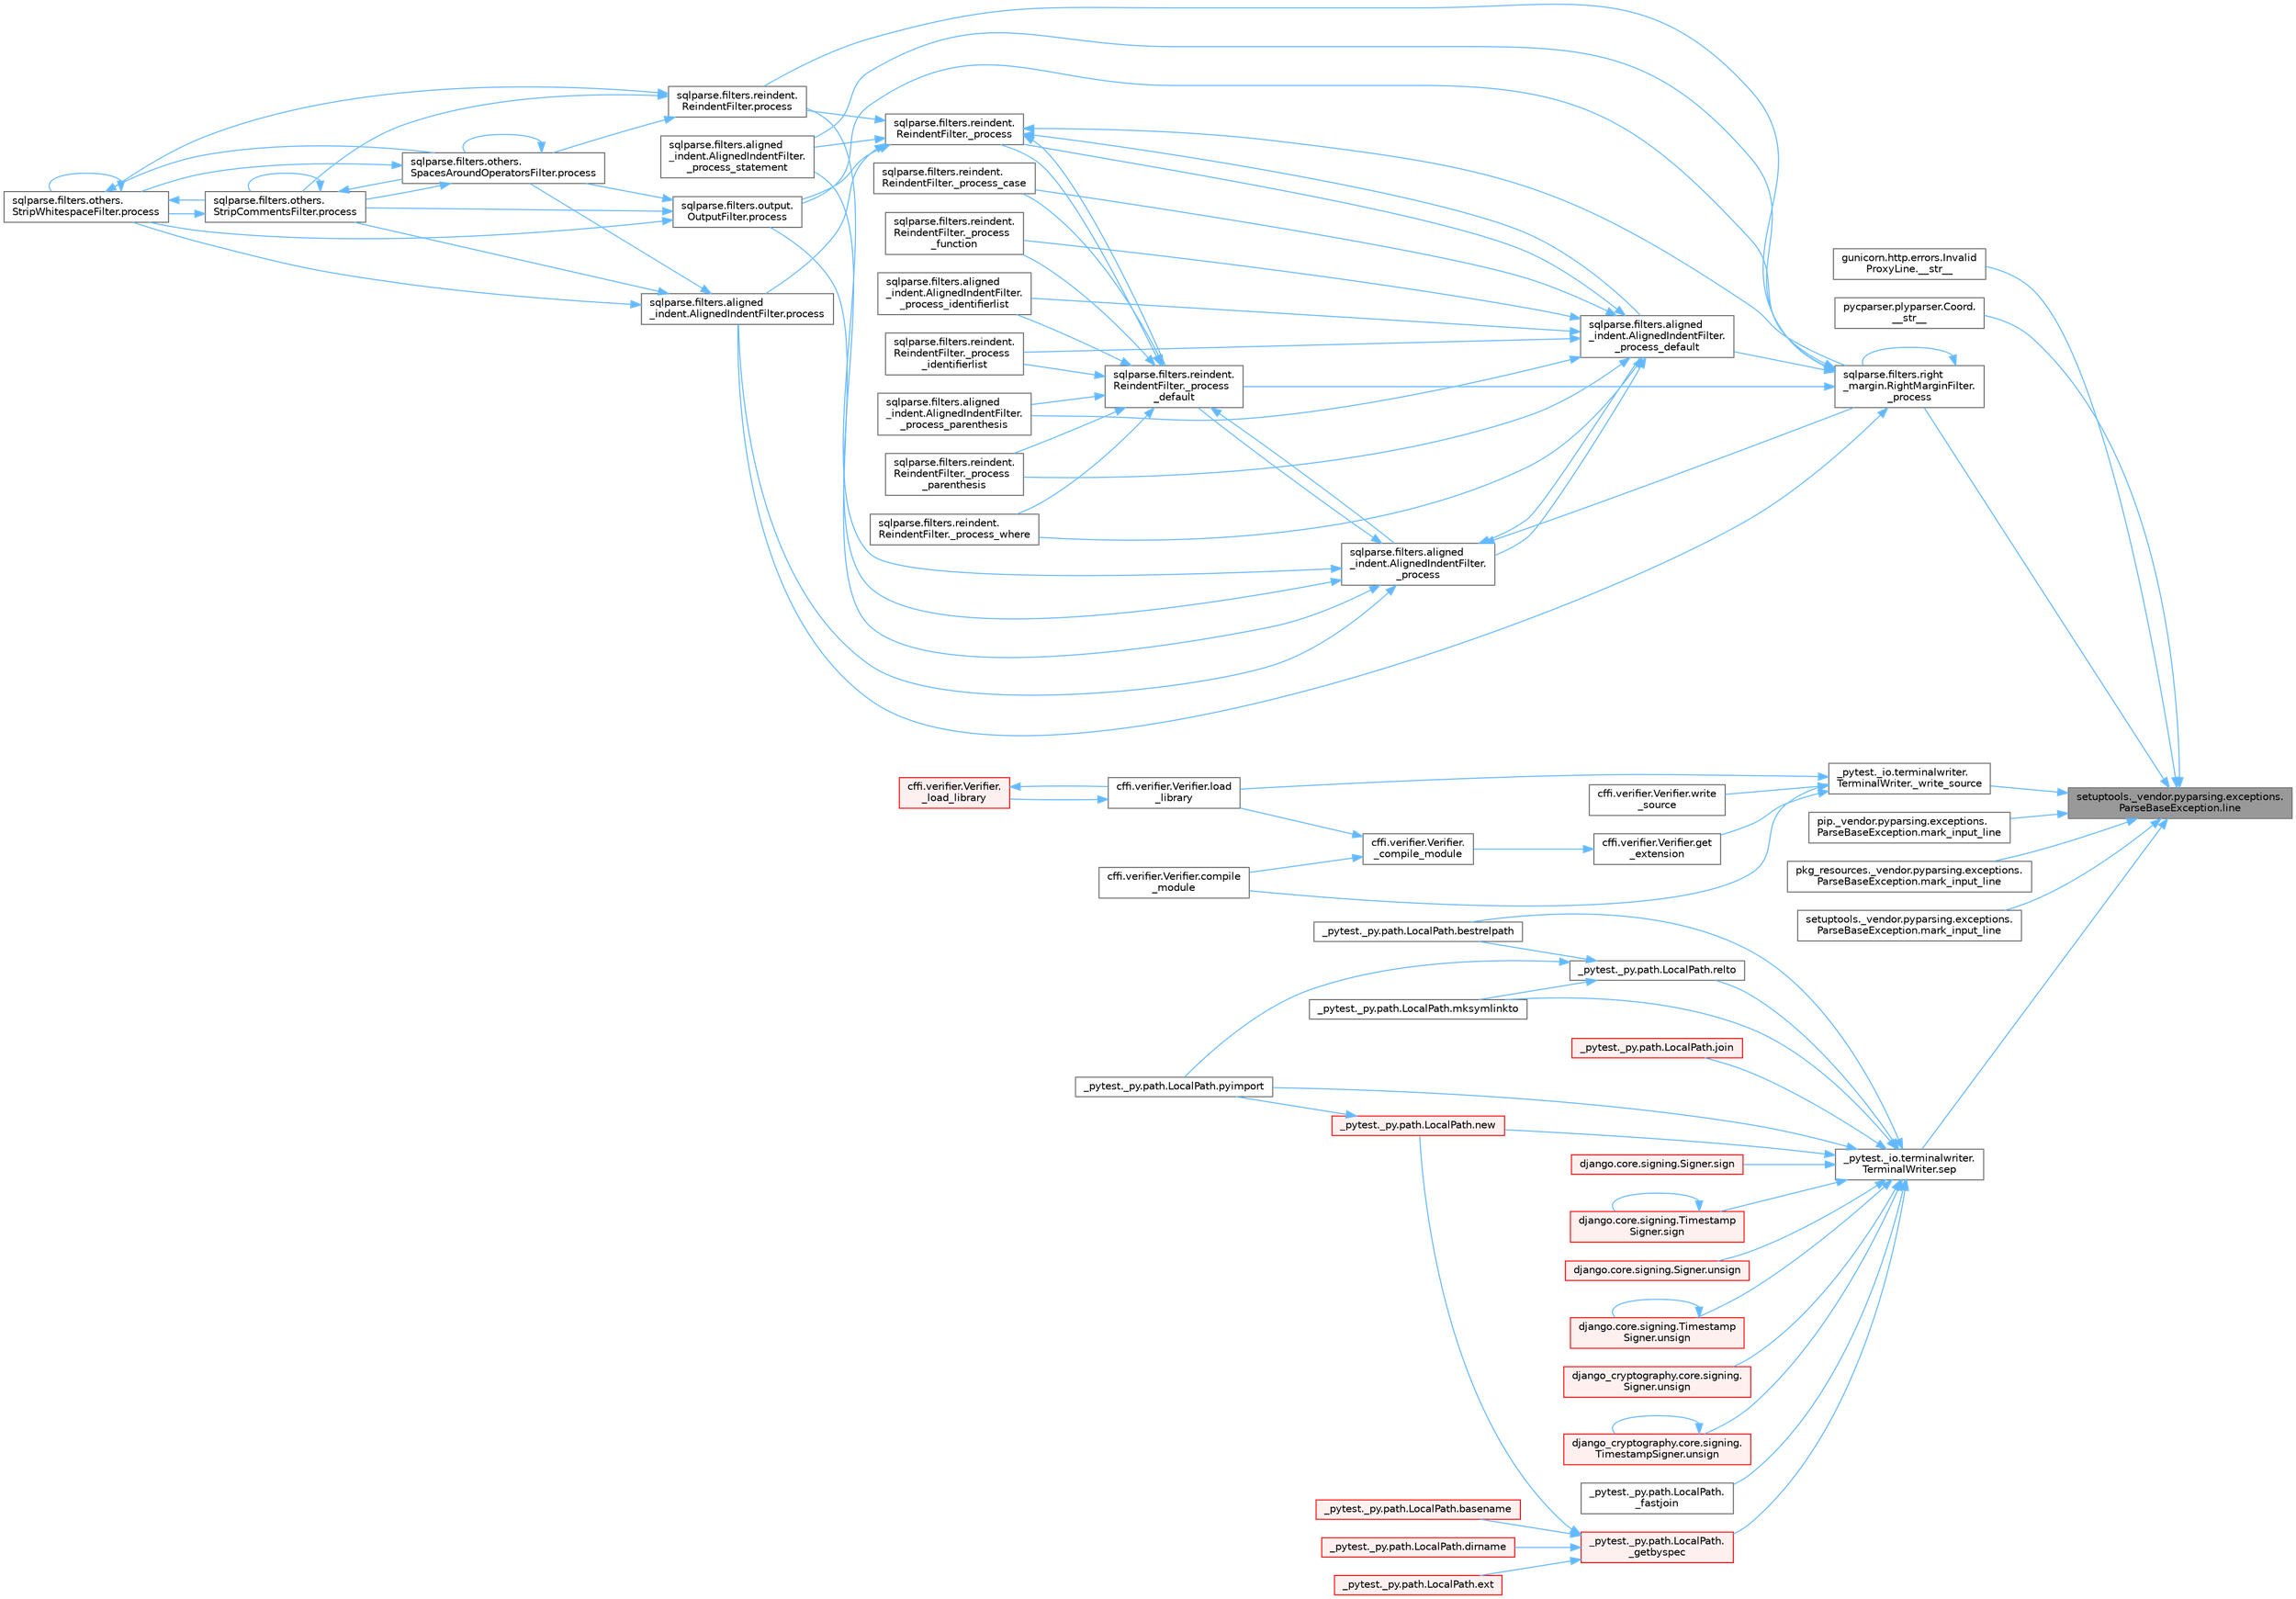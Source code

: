 digraph "setuptools._vendor.pyparsing.exceptions.ParseBaseException.line"
{
 // LATEX_PDF_SIZE
  bgcolor="transparent";
  edge [fontname=Helvetica,fontsize=10,labelfontname=Helvetica,labelfontsize=10];
  node [fontname=Helvetica,fontsize=10,shape=box,height=0.2,width=0.4];
  rankdir="RL";
  Node1 [id="Node000001",label="setuptools._vendor.pyparsing.exceptions.\lParseBaseException.line",height=0.2,width=0.4,color="gray40", fillcolor="grey60", style="filled", fontcolor="black",tooltip=" "];
  Node1 -> Node2 [id="edge1_Node000001_Node000002",dir="back",color="steelblue1",style="solid",tooltip=" "];
  Node2 [id="Node000002",label="gunicorn.http.errors.Invalid\lProxyLine.__str__",height=0.2,width=0.4,color="grey40", fillcolor="white", style="filled",URL="$classgunicorn_1_1http_1_1errors_1_1_invalid_proxy_line.html#ace89b062827152aaf90a806af758a928",tooltip=" "];
  Node1 -> Node3 [id="edge2_Node000001_Node000003",dir="back",color="steelblue1",style="solid",tooltip=" "];
  Node3 [id="Node000003",label="pycparser.plyparser.Coord.\l__str__",height=0.2,width=0.4,color="grey40", fillcolor="white", style="filled",URL="$classpycparser_1_1plyparser_1_1_coord.html#aa2f5c3b1f8c0a2eb844182daa8f71512",tooltip=" "];
  Node1 -> Node4 [id="edge3_Node000001_Node000004",dir="back",color="steelblue1",style="solid",tooltip=" "];
  Node4 [id="Node000004",label="sqlparse.filters.right\l_margin.RightMarginFilter.\l_process",height=0.2,width=0.4,color="grey40", fillcolor="white", style="filled",URL="$classsqlparse_1_1filters_1_1right__margin_1_1_right_margin_filter.html#a62b0707d94aff59b0fc1428eca96f6a9",tooltip=" "];
  Node4 -> Node4 [id="edge4_Node000004_Node000004",dir="back",color="steelblue1",style="solid",tooltip=" "];
  Node4 -> Node5 [id="edge5_Node000004_Node000005",dir="back",color="steelblue1",style="solid",tooltip=" "];
  Node5 [id="Node000005",label="sqlparse.filters.aligned\l_indent.AlignedIndentFilter.\l_process_default",height=0.2,width=0.4,color="grey40", fillcolor="white", style="filled",URL="$classsqlparse_1_1filters_1_1aligned__indent_1_1_aligned_indent_filter.html#a3ea4e4dfdbefcbe959c08542b0d53201",tooltip=" "];
  Node5 -> Node6 [id="edge6_Node000005_Node000006",dir="back",color="steelblue1",style="solid",tooltip=" "];
  Node6 [id="Node000006",label="sqlparse.filters.aligned\l_indent.AlignedIndentFilter.\l_process",height=0.2,width=0.4,color="grey40", fillcolor="white", style="filled",URL="$classsqlparse_1_1filters_1_1aligned__indent_1_1_aligned_indent_filter.html#ad998883fe7e7b68c6f4a789c37311b87",tooltip=" "];
  Node6 -> Node4 [id="edge7_Node000006_Node000004",dir="back",color="steelblue1",style="solid",tooltip=" "];
  Node6 -> Node5 [id="edge8_Node000006_Node000005",dir="back",color="steelblue1",style="solid",tooltip=" "];
  Node6 -> Node7 [id="edge9_Node000006_Node000007",dir="back",color="steelblue1",style="solid",tooltip=" "];
  Node7 [id="Node000007",label="sqlparse.filters.reindent.\lReindentFilter._process\l_default",height=0.2,width=0.4,color="grey40", fillcolor="white", style="filled",URL="$classsqlparse_1_1filters_1_1reindent_1_1_reindent_filter.html#a1c1a3a8db38895a336e3e44c9ce4dc14",tooltip=" "];
  Node7 -> Node6 [id="edge10_Node000007_Node000006",dir="back",color="steelblue1",style="solid",tooltip=" "];
  Node7 -> Node8 [id="edge11_Node000007_Node000008",dir="back",color="steelblue1",style="solid",tooltip=" "];
  Node8 [id="Node000008",label="sqlparse.filters.reindent.\lReindentFilter._process",height=0.2,width=0.4,color="grey40", fillcolor="white", style="filled",URL="$classsqlparse_1_1filters_1_1reindent_1_1_reindent_filter.html#aa8d7cd3a887a74b15b60245754c2f0ad",tooltip=" "];
  Node8 -> Node4 [id="edge12_Node000008_Node000004",dir="back",color="steelblue1",style="solid",tooltip=" "];
  Node8 -> Node5 [id="edge13_Node000008_Node000005",dir="back",color="steelblue1",style="solid",tooltip=" "];
  Node8 -> Node7 [id="edge14_Node000008_Node000007",dir="back",color="steelblue1",style="solid",tooltip=" "];
  Node8 -> Node9 [id="edge15_Node000008_Node000009",dir="back",color="steelblue1",style="solid",tooltip=" "];
  Node9 [id="Node000009",label="sqlparse.filters.aligned\l_indent.AlignedIndentFilter.\l_process_statement",height=0.2,width=0.4,color="grey40", fillcolor="white", style="filled",URL="$classsqlparse_1_1filters_1_1aligned__indent_1_1_aligned_indent_filter.html#a0dc0e7f7d4e057c4840e8b0830e2e31e",tooltip=" "];
  Node8 -> Node10 [id="edge16_Node000008_Node000010",dir="back",color="steelblue1",style="solid",tooltip=" "];
  Node10 [id="Node000010",label="sqlparse.filters.aligned\l_indent.AlignedIndentFilter.process",height=0.2,width=0.4,color="grey40", fillcolor="white", style="filled",URL="$classsqlparse_1_1filters_1_1aligned__indent_1_1_aligned_indent_filter.html#a932c29e956eedefc82ac8c90ac4a46e0",tooltip=" "];
  Node10 -> Node11 [id="edge17_Node000010_Node000011",dir="back",color="steelblue1",style="solid",tooltip=" "];
  Node11 [id="Node000011",label="sqlparse.filters.others.\lSpacesAroundOperatorsFilter.process",height=0.2,width=0.4,color="grey40", fillcolor="white", style="filled",URL="$classsqlparse_1_1filters_1_1others_1_1_spaces_around_operators_filter.html#a1a4308bab3c941f190c9aa6fa6d99492",tooltip=" "];
  Node11 -> Node11 [id="edge18_Node000011_Node000011",dir="back",color="steelblue1",style="solid",tooltip=" "];
  Node11 -> Node12 [id="edge19_Node000011_Node000012",dir="back",color="steelblue1",style="solid",tooltip=" "];
  Node12 [id="Node000012",label="sqlparse.filters.others.\lStripCommentsFilter.process",height=0.2,width=0.4,color="grey40", fillcolor="white", style="filled",URL="$classsqlparse_1_1filters_1_1others_1_1_strip_comments_filter.html#a7aeeca5b82a1b2768af6be530fbbd448",tooltip=" "];
  Node12 -> Node11 [id="edge20_Node000012_Node000011",dir="back",color="steelblue1",style="solid",tooltip=" "];
  Node12 -> Node12 [id="edge21_Node000012_Node000012",dir="back",color="steelblue1",style="solid",tooltip=" "];
  Node12 -> Node13 [id="edge22_Node000012_Node000013",dir="back",color="steelblue1",style="solid",tooltip=" "];
  Node13 [id="Node000013",label="sqlparse.filters.others.\lStripWhitespaceFilter.process",height=0.2,width=0.4,color="grey40", fillcolor="white", style="filled",URL="$classsqlparse_1_1filters_1_1others_1_1_strip_whitespace_filter.html#a6a736c7dd56d1257bede1672a9e3302b",tooltip=" "];
  Node13 -> Node11 [id="edge23_Node000013_Node000011",dir="back",color="steelblue1",style="solid",tooltip=" "];
  Node13 -> Node12 [id="edge24_Node000013_Node000012",dir="back",color="steelblue1",style="solid",tooltip=" "];
  Node13 -> Node13 [id="edge25_Node000013_Node000013",dir="back",color="steelblue1",style="solid",tooltip=" "];
  Node11 -> Node13 [id="edge26_Node000011_Node000013",dir="back",color="steelblue1",style="solid",tooltip=" "];
  Node10 -> Node12 [id="edge27_Node000010_Node000012",dir="back",color="steelblue1",style="solid",tooltip=" "];
  Node10 -> Node13 [id="edge28_Node000010_Node000013",dir="back",color="steelblue1",style="solid",tooltip=" "];
  Node8 -> Node14 [id="edge29_Node000008_Node000014",dir="back",color="steelblue1",style="solid",tooltip=" "];
  Node14 [id="Node000014",label="sqlparse.filters.output.\lOutputFilter.process",height=0.2,width=0.4,color="grey40", fillcolor="white", style="filled",URL="$classsqlparse_1_1filters_1_1output_1_1_output_filter.html#a3a3811380b4736898bf22188c02ac442",tooltip=" "];
  Node14 -> Node11 [id="edge30_Node000014_Node000011",dir="back",color="steelblue1",style="solid",tooltip=" "];
  Node14 -> Node12 [id="edge31_Node000014_Node000012",dir="back",color="steelblue1",style="solid",tooltip=" "];
  Node14 -> Node13 [id="edge32_Node000014_Node000013",dir="back",color="steelblue1",style="solid",tooltip=" "];
  Node8 -> Node15 [id="edge33_Node000008_Node000015",dir="back",color="steelblue1",style="solid",tooltip=" "];
  Node15 [id="Node000015",label="sqlparse.filters.reindent.\lReindentFilter.process",height=0.2,width=0.4,color="grey40", fillcolor="white", style="filled",URL="$classsqlparse_1_1filters_1_1reindent_1_1_reindent_filter.html#aee98c0fb7d6a3052e6c3c837f706830e",tooltip=" "];
  Node15 -> Node11 [id="edge34_Node000015_Node000011",dir="back",color="steelblue1",style="solid",tooltip=" "];
  Node15 -> Node12 [id="edge35_Node000015_Node000012",dir="back",color="steelblue1",style="solid",tooltip=" "];
  Node15 -> Node13 [id="edge36_Node000015_Node000013",dir="back",color="steelblue1",style="solid",tooltip=" "];
  Node7 -> Node16 [id="edge37_Node000007_Node000016",dir="back",color="steelblue1",style="solid",tooltip=" "];
  Node16 [id="Node000016",label="sqlparse.filters.reindent.\lReindentFilter._process_case",height=0.2,width=0.4,color="grey40", fillcolor="white", style="filled",URL="$classsqlparse_1_1filters_1_1reindent_1_1_reindent_filter.html#aa388d01e64872b26a75ecd643e04756d",tooltip=" "];
  Node7 -> Node17 [id="edge38_Node000007_Node000017",dir="back",color="steelblue1",style="solid",tooltip=" "];
  Node17 [id="Node000017",label="sqlparse.filters.reindent.\lReindentFilter._process\l_function",height=0.2,width=0.4,color="grey40", fillcolor="white", style="filled",URL="$classsqlparse_1_1filters_1_1reindent_1_1_reindent_filter.html#a4743aabf7578671b08c44758a79221a1",tooltip=" "];
  Node7 -> Node18 [id="edge39_Node000007_Node000018",dir="back",color="steelblue1",style="solid",tooltip=" "];
  Node18 [id="Node000018",label="sqlparse.filters.aligned\l_indent.AlignedIndentFilter.\l_process_identifierlist",height=0.2,width=0.4,color="grey40", fillcolor="white", style="filled",URL="$classsqlparse_1_1filters_1_1aligned__indent_1_1_aligned_indent_filter.html#abcb7771d6ec4e8b27547d32b6ed5a464",tooltip=" "];
  Node7 -> Node19 [id="edge40_Node000007_Node000019",dir="back",color="steelblue1",style="solid",tooltip=" "];
  Node19 [id="Node000019",label="sqlparse.filters.reindent.\lReindentFilter._process\l_identifierlist",height=0.2,width=0.4,color="grey40", fillcolor="white", style="filled",URL="$classsqlparse_1_1filters_1_1reindent_1_1_reindent_filter.html#a78569a89684b032ab25014f95ec08ca6",tooltip=" "];
  Node7 -> Node20 [id="edge41_Node000007_Node000020",dir="back",color="steelblue1",style="solid",tooltip=" "];
  Node20 [id="Node000020",label="sqlparse.filters.aligned\l_indent.AlignedIndentFilter.\l_process_parenthesis",height=0.2,width=0.4,color="grey40", fillcolor="white", style="filled",URL="$classsqlparse_1_1filters_1_1aligned__indent_1_1_aligned_indent_filter.html#a6434c8b95516841ceaa94618c9633ba8",tooltip=" "];
  Node7 -> Node21 [id="edge42_Node000007_Node000021",dir="back",color="steelblue1",style="solid",tooltip=" "];
  Node21 [id="Node000021",label="sqlparse.filters.reindent.\lReindentFilter._process\l_parenthesis",height=0.2,width=0.4,color="grey40", fillcolor="white", style="filled",URL="$classsqlparse_1_1filters_1_1reindent_1_1_reindent_filter.html#a9d47731036de8918efc549068ebb75c8",tooltip=" "];
  Node7 -> Node22 [id="edge43_Node000007_Node000022",dir="back",color="steelblue1",style="solid",tooltip=" "];
  Node22 [id="Node000022",label="sqlparse.filters.reindent.\lReindentFilter._process_where",height=0.2,width=0.4,color="grey40", fillcolor="white", style="filled",URL="$classsqlparse_1_1filters_1_1reindent_1_1_reindent_filter.html#a3c457b0c21ece405ff6e543b59dfc8a7",tooltip=" "];
  Node6 -> Node9 [id="edge44_Node000006_Node000009",dir="back",color="steelblue1",style="solid",tooltip=" "];
  Node6 -> Node10 [id="edge45_Node000006_Node000010",dir="back",color="steelblue1",style="solid",tooltip=" "];
  Node6 -> Node14 [id="edge46_Node000006_Node000014",dir="back",color="steelblue1",style="solid",tooltip=" "];
  Node6 -> Node15 [id="edge47_Node000006_Node000015",dir="back",color="steelblue1",style="solid",tooltip=" "];
  Node5 -> Node8 [id="edge48_Node000005_Node000008",dir="back",color="steelblue1",style="solid",tooltip=" "];
  Node5 -> Node16 [id="edge49_Node000005_Node000016",dir="back",color="steelblue1",style="solid",tooltip=" "];
  Node5 -> Node17 [id="edge50_Node000005_Node000017",dir="back",color="steelblue1",style="solid",tooltip=" "];
  Node5 -> Node18 [id="edge51_Node000005_Node000018",dir="back",color="steelblue1",style="solid",tooltip=" "];
  Node5 -> Node19 [id="edge52_Node000005_Node000019",dir="back",color="steelblue1",style="solid",tooltip=" "];
  Node5 -> Node20 [id="edge53_Node000005_Node000020",dir="back",color="steelblue1",style="solid",tooltip=" "];
  Node5 -> Node21 [id="edge54_Node000005_Node000021",dir="back",color="steelblue1",style="solid",tooltip=" "];
  Node5 -> Node22 [id="edge55_Node000005_Node000022",dir="back",color="steelblue1",style="solid",tooltip=" "];
  Node4 -> Node7 [id="edge56_Node000004_Node000007",dir="back",color="steelblue1",style="solid",tooltip=" "];
  Node4 -> Node9 [id="edge57_Node000004_Node000009",dir="back",color="steelblue1",style="solid",tooltip=" "];
  Node4 -> Node10 [id="edge58_Node000004_Node000010",dir="back",color="steelblue1",style="solid",tooltip=" "];
  Node4 -> Node14 [id="edge59_Node000004_Node000014",dir="back",color="steelblue1",style="solid",tooltip=" "];
  Node4 -> Node15 [id="edge60_Node000004_Node000015",dir="back",color="steelblue1",style="solid",tooltip=" "];
  Node1 -> Node23 [id="edge61_Node000001_Node000023",dir="back",color="steelblue1",style="solid",tooltip=" "];
  Node23 [id="Node000023",label="_pytest._io.terminalwriter.\lTerminalWriter._write_source",height=0.2,width=0.4,color="grey40", fillcolor="white", style="filled",URL="$class__pytest_1_1__io_1_1terminalwriter_1_1_terminal_writer.html#a3499a8fa1635a0661a3476582408a433",tooltip=" "];
  Node23 -> Node24 [id="edge62_Node000023_Node000024",dir="back",color="steelblue1",style="solid",tooltip=" "];
  Node24 [id="Node000024",label="cffi.verifier.Verifier.compile\l_module",height=0.2,width=0.4,color="grey40", fillcolor="white", style="filled",URL="$classcffi_1_1verifier_1_1_verifier.html#a3ab2b13f2f24bb6871b9111923f1a138",tooltip=" "];
  Node23 -> Node25 [id="edge63_Node000023_Node000025",dir="back",color="steelblue1",style="solid",tooltip=" "];
  Node25 [id="Node000025",label="cffi.verifier.Verifier.get\l_extension",height=0.2,width=0.4,color="grey40", fillcolor="white", style="filled",URL="$classcffi_1_1verifier_1_1_verifier.html#af447ee2fbeadedce4b28f517cfb048da",tooltip=" "];
  Node25 -> Node26 [id="edge64_Node000025_Node000026",dir="back",color="steelblue1",style="solid",tooltip=" "];
  Node26 [id="Node000026",label="cffi.verifier.Verifier.\l_compile_module",height=0.2,width=0.4,color="grey40", fillcolor="white", style="filled",URL="$classcffi_1_1verifier_1_1_verifier.html#ae0d07806ff6796d142c1c6d28a035fdd",tooltip=" "];
  Node26 -> Node24 [id="edge65_Node000026_Node000024",dir="back",color="steelblue1",style="solid",tooltip=" "];
  Node26 -> Node27 [id="edge66_Node000026_Node000027",dir="back",color="steelblue1",style="solid",tooltip=" "];
  Node27 [id="Node000027",label="cffi.verifier.Verifier.load\l_library",height=0.2,width=0.4,color="grey40", fillcolor="white", style="filled",URL="$classcffi_1_1verifier_1_1_verifier.html#a3f4cc3b50c42913dd0d22dc233524f28",tooltip=" "];
  Node27 -> Node28 [id="edge67_Node000027_Node000028",dir="back",color="steelblue1",style="solid",tooltip=" "];
  Node28 [id="Node000028",label="cffi.verifier.Verifier.\l_load_library",height=0.2,width=0.4,color="red", fillcolor="#FFF0F0", style="filled",URL="$classcffi_1_1verifier_1_1_verifier.html#a9de40d4d3231a07d492a907359b11949",tooltip=" "];
  Node28 -> Node27 [id="edge68_Node000028_Node000027",dir="back",color="steelblue1",style="solid",tooltip=" "];
  Node23 -> Node27 [id="edge69_Node000023_Node000027",dir="back",color="steelblue1",style="solid",tooltip=" "];
  Node23 -> Node3178 [id="edge70_Node000023_Node003178",dir="back",color="steelblue1",style="solid",tooltip=" "];
  Node3178 [id="Node003178",label="cffi.verifier.Verifier.write\l_source",height=0.2,width=0.4,color="grey40", fillcolor="white", style="filled",URL="$classcffi_1_1verifier_1_1_verifier.html#acfc2cae2263ee74388a5b862ae5cf874",tooltip=" "];
  Node1 -> Node298 [id="edge71_Node000001_Node000298",dir="back",color="steelblue1",style="solid",tooltip=" "];
  Node298 [id="Node000298",label="pip._vendor.pyparsing.exceptions.\lParseBaseException.mark_input_line",height=0.2,width=0.4,color="grey40", fillcolor="white", style="filled",URL="$classpip_1_1__vendor_1_1pyparsing_1_1exceptions_1_1_parse_base_exception.html#a29a304058ba0b8613114663ebffb3434",tooltip=" "];
  Node1 -> Node299 [id="edge72_Node000001_Node000299",dir="back",color="steelblue1",style="solid",tooltip=" "];
  Node299 [id="Node000299",label="pkg_resources._vendor.pyparsing.exceptions.\lParseBaseException.mark_input_line",height=0.2,width=0.4,color="grey40", fillcolor="white", style="filled",URL="$classpkg__resources_1_1__vendor_1_1pyparsing_1_1exceptions_1_1_parse_base_exception.html#a982109a43d14eb31cc56cb0bc77e08c6",tooltip=" "];
  Node1 -> Node300 [id="edge73_Node000001_Node000300",dir="back",color="steelblue1",style="solid",tooltip=" "];
  Node300 [id="Node000300",label="setuptools._vendor.pyparsing.exceptions.\lParseBaseException.mark_input_line",height=0.2,width=0.4,color="grey40", fillcolor="white", style="filled",URL="$classsetuptools_1_1__vendor_1_1pyparsing_1_1exceptions_1_1_parse_base_exception.html#aeb91f27e309b0b29088fb9dd22c07e58",tooltip=" "];
  Node1 -> Node301 [id="edge74_Node000001_Node000301",dir="back",color="steelblue1",style="solid",tooltip=" "];
  Node301 [id="Node000301",label="_pytest._io.terminalwriter.\lTerminalWriter.sep",height=0.2,width=0.4,color="grey40", fillcolor="white", style="filled",URL="$class__pytest_1_1__io_1_1terminalwriter_1_1_terminal_writer.html#a9825789953e583960848896c7c201fb8",tooltip=" "];
  Node301 -> Node302 [id="edge75_Node000301_Node000302",dir="back",color="steelblue1",style="solid",tooltip=" "];
  Node302 [id="Node000302",label="_pytest._py.path.LocalPath.\l_fastjoin",height=0.2,width=0.4,color="grey40", fillcolor="white", style="filled",URL="$class__pytest_1_1__py_1_1path_1_1_local_path.html#a41f80bfd914f5af2f55fa8b62699f7b4",tooltip=" "];
  Node301 -> Node303 [id="edge76_Node000301_Node000303",dir="back",color="steelblue1",style="solid",tooltip=" "];
  Node303 [id="Node000303",label="_pytest._py.path.LocalPath.\l_getbyspec",height=0.2,width=0.4,color="red", fillcolor="#FFF0F0", style="filled",URL="$class__pytest_1_1__py_1_1path_1_1_local_path.html#a3cb7ad6a0d43365228f86c0149375c4b",tooltip=" "];
  Node303 -> Node304 [id="edge77_Node000303_Node000304",dir="back",color="steelblue1",style="solid",tooltip=" "];
  Node304 [id="Node000304",label="_pytest._py.path.LocalPath.basename",height=0.2,width=0.4,color="red", fillcolor="#FFF0F0", style="filled",URL="$class__pytest_1_1__py_1_1path_1_1_local_path.html#a8a8ef1d27ceea399ad99d6d709acdbc9",tooltip=" "];
  Node303 -> Node2975 [id="edge78_Node000303_Node002975",dir="back",color="steelblue1",style="solid",tooltip=" "];
  Node2975 [id="Node002975",label="_pytest._py.path.LocalPath.dirname",height=0.2,width=0.4,color="red", fillcolor="#FFF0F0", style="filled",URL="$class__pytest_1_1__py_1_1path_1_1_local_path.html#aa1920ee3bb71bfb594e849010c5971ac",tooltip=" "];
  Node303 -> Node2977 [id="edge79_Node000303_Node002977",dir="back",color="steelblue1",style="solid",tooltip=" "];
  Node2977 [id="Node002977",label="_pytest._py.path.LocalPath.ext",height=0.2,width=0.4,color="red", fillcolor="#FFF0F0", style="filled",URL="$class__pytest_1_1__py_1_1path_1_1_local_path.html#a5fa32ab32abd81d4b3457001cc9ede5e",tooltip=" "];
  Node303 -> Node2978 [id="edge80_Node000303_Node002978",dir="back",color="steelblue1",style="solid",tooltip=" "];
  Node2978 [id="Node002978",label="_pytest._py.path.LocalPath.new",height=0.2,width=0.4,color="red", fillcolor="#FFF0F0", style="filled",URL="$class__pytest_1_1__py_1_1path_1_1_local_path.html#ab5882416a5911e7a15e0598cbeab05cd",tooltip=" "];
  Node2978 -> Node1053 [id="edge81_Node002978_Node001053",dir="back",color="steelblue1",style="solid",tooltip=" "];
  Node1053 [id="Node001053",label="_pytest._py.path.LocalPath.pyimport",height=0.2,width=0.4,color="grey40", fillcolor="white", style="filled",URL="$class__pytest_1_1__py_1_1path_1_1_local_path.html#aaf2fbd0a1a8554d138b60c28ca682b75",tooltip=" "];
  Node301 -> Node2266 [id="edge82_Node000301_Node002266",dir="back",color="steelblue1",style="solid",tooltip=" "];
  Node2266 [id="Node002266",label="_pytest._py.path.LocalPath.bestrelpath",height=0.2,width=0.4,color="grey40", fillcolor="white", style="filled",URL="$class__pytest_1_1__py_1_1path_1_1_local_path.html#accc5450294cb4c510fa50449c40a056b",tooltip=" "];
  Node301 -> Node2980 [id="edge83_Node000301_Node002980",dir="back",color="steelblue1",style="solid",tooltip=" "];
  Node2980 [id="Node002980",label="_pytest._py.path.LocalPath.join",height=0.2,width=0.4,color="red", fillcolor="#FFF0F0", style="filled",URL="$class__pytest_1_1__py_1_1path_1_1_local_path.html#a6be3338a27ff92bdb40fa2d895a8e88b",tooltip=" "];
  Node301 -> Node2267 [id="edge84_Node000301_Node002267",dir="back",color="steelblue1",style="solid",tooltip=" "];
  Node2267 [id="Node002267",label="_pytest._py.path.LocalPath.mksymlinkto",height=0.2,width=0.4,color="grey40", fillcolor="white", style="filled",URL="$class__pytest_1_1__py_1_1path_1_1_local_path.html#a8dc617070ee96a8653920fde3a15d383",tooltip=" "];
  Node301 -> Node2978 [id="edge85_Node000301_Node002978",dir="back",color="steelblue1",style="solid",tooltip=" "];
  Node301 -> Node1053 [id="edge86_Node000301_Node001053",dir="back",color="steelblue1",style="solid",tooltip=" "];
  Node301 -> Node2996 [id="edge87_Node000301_Node002996",dir="back",color="steelblue1",style="solid",tooltip=" "];
  Node2996 [id="Node002996",label="_pytest._py.path.LocalPath.relto",height=0.2,width=0.4,color="grey40", fillcolor="white", style="filled",URL="$class__pytest_1_1__py_1_1path_1_1_local_path.html#a67bcf9939ddefbe3b1db878cbebbdb03",tooltip=" "];
  Node2996 -> Node2266 [id="edge88_Node002996_Node002266",dir="back",color="steelblue1",style="solid",tooltip=" "];
  Node2996 -> Node2267 [id="edge89_Node002996_Node002267",dir="back",color="steelblue1",style="solid",tooltip=" "];
  Node2996 -> Node1053 [id="edge90_Node002996_Node001053",dir="back",color="steelblue1",style="solid",tooltip=" "];
  Node301 -> Node1396 [id="edge91_Node000301_Node001396",dir="back",color="steelblue1",style="solid",tooltip=" "];
  Node1396 [id="Node001396",label="django.core.signing.Signer.sign",height=0.2,width=0.4,color="red", fillcolor="#FFF0F0", style="filled",URL="$classdjango_1_1core_1_1signing_1_1_signer.html#a20ed6a5363cf3b02855d218c7abd9508",tooltip=" "];
  Node301 -> Node2997 [id="edge92_Node000301_Node002997",dir="back",color="steelblue1",style="solid",tooltip=" "];
  Node2997 [id="Node002997",label="django.core.signing.Timestamp\lSigner.sign",height=0.2,width=0.4,color="red", fillcolor="#FFF0F0", style="filled",URL="$classdjango_1_1core_1_1signing_1_1_timestamp_signer.html#a5ce05c9325850397a0be68002f19652d",tooltip=" "];
  Node2997 -> Node2997 [id="edge93_Node002997_Node002997",dir="back",color="steelblue1",style="solid",tooltip=" "];
  Node301 -> Node1400 [id="edge94_Node000301_Node001400",dir="back",color="steelblue1",style="solid",tooltip=" "];
  Node1400 [id="Node001400",label="django.core.signing.Signer.unsign",height=0.2,width=0.4,color="red", fillcolor="#FFF0F0", style="filled",URL="$classdjango_1_1core_1_1signing_1_1_signer.html#a4c99e64342ad60871525e10b8d9041eb",tooltip=" "];
  Node301 -> Node2998 [id="edge95_Node000301_Node002998",dir="back",color="steelblue1",style="solid",tooltip=" "];
  Node2998 [id="Node002998",label="django.core.signing.Timestamp\lSigner.unsign",height=0.2,width=0.4,color="red", fillcolor="#FFF0F0", style="filled",URL="$classdjango_1_1core_1_1signing_1_1_timestamp_signer.html#a4f105034dd44ec8abbcdfda73b363c7f",tooltip=" "];
  Node2998 -> Node2998 [id="edge96_Node002998_Node002998",dir="back",color="steelblue1",style="solid",tooltip=" "];
  Node301 -> Node1404 [id="edge97_Node000301_Node001404",dir="back",color="steelblue1",style="solid",tooltip=" "];
  Node1404 [id="Node001404",label="django_cryptography.core.signing.\lSigner.unsign",height=0.2,width=0.4,color="red", fillcolor="#FFF0F0", style="filled",URL="$classdjango__cryptography_1_1core_1_1signing_1_1_signer.html#a86666f2dde843482bd13d6e7a1d0de92",tooltip=" "];
  Node301 -> Node2999 [id="edge98_Node000301_Node002999",dir="back",color="steelblue1",style="solid",tooltip=" "];
  Node2999 [id="Node002999",label="django_cryptography.core.signing.\lTimestampSigner.unsign",height=0.2,width=0.4,color="red", fillcolor="#FFF0F0", style="filled",URL="$classdjango__cryptography_1_1core_1_1signing_1_1_timestamp_signer.html#ac9451159aae2c8edbcb415bd8c14545f",tooltip=" "];
  Node2999 -> Node2999 [id="edge99_Node002999_Node002999",dir="back",color="steelblue1",style="solid",tooltip=" "];
}

